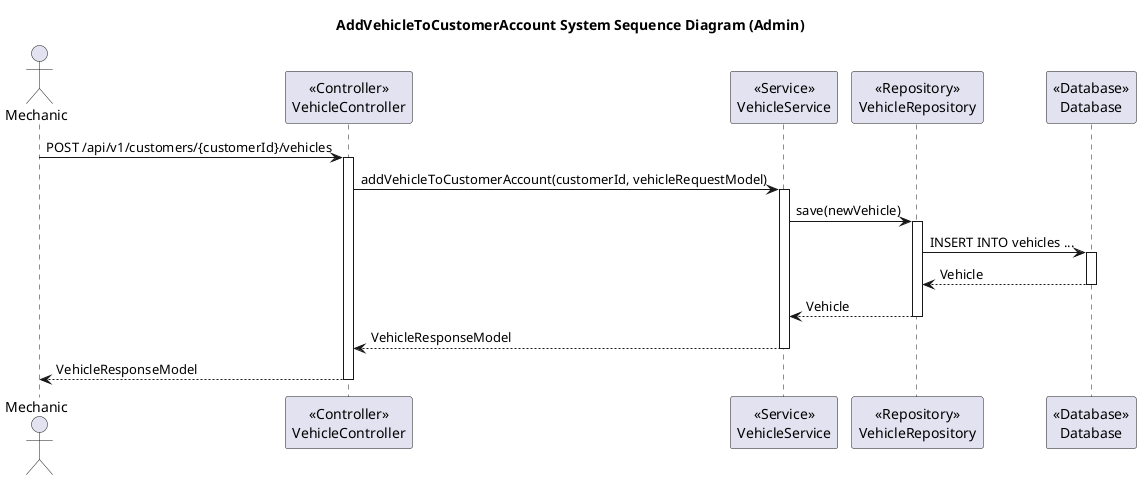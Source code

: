 @startuml
title AddVehicleToCustomerAccount System Sequence Diagram (Admin)
actor Mechanic

participant VehicleController as "<<Controller>>\nVehicleController"
participant VehicleService as "<<Service>>\nVehicleService"
participant VehicleRepository as "<<Repository>>\nVehicleRepository"
participant Database as "<<Database>>\nDatabase"

Mechanic -> VehicleController: POST /api/v1/customers/{customerId}/vehicles
activate VehicleController

VehicleController -> VehicleService: addVehicleToCustomerAccount(customerId, vehicleRequestModel)
activate VehicleService

VehicleService -> VehicleRepository: save(newVehicle)
activate VehicleRepository

VehicleRepository -> Database: INSERT INTO vehicles ...
activate Database

Database --> VehicleRepository: Vehicle
deactivate Database

VehicleRepository --> VehicleService: Vehicle
deactivate VehicleRepository

VehicleService --> VehicleController: VehicleResponseModel
deactivate VehicleService

VehicleController --> Mechanic: VehicleResponseModel
deactivate VehicleController
@enduml
